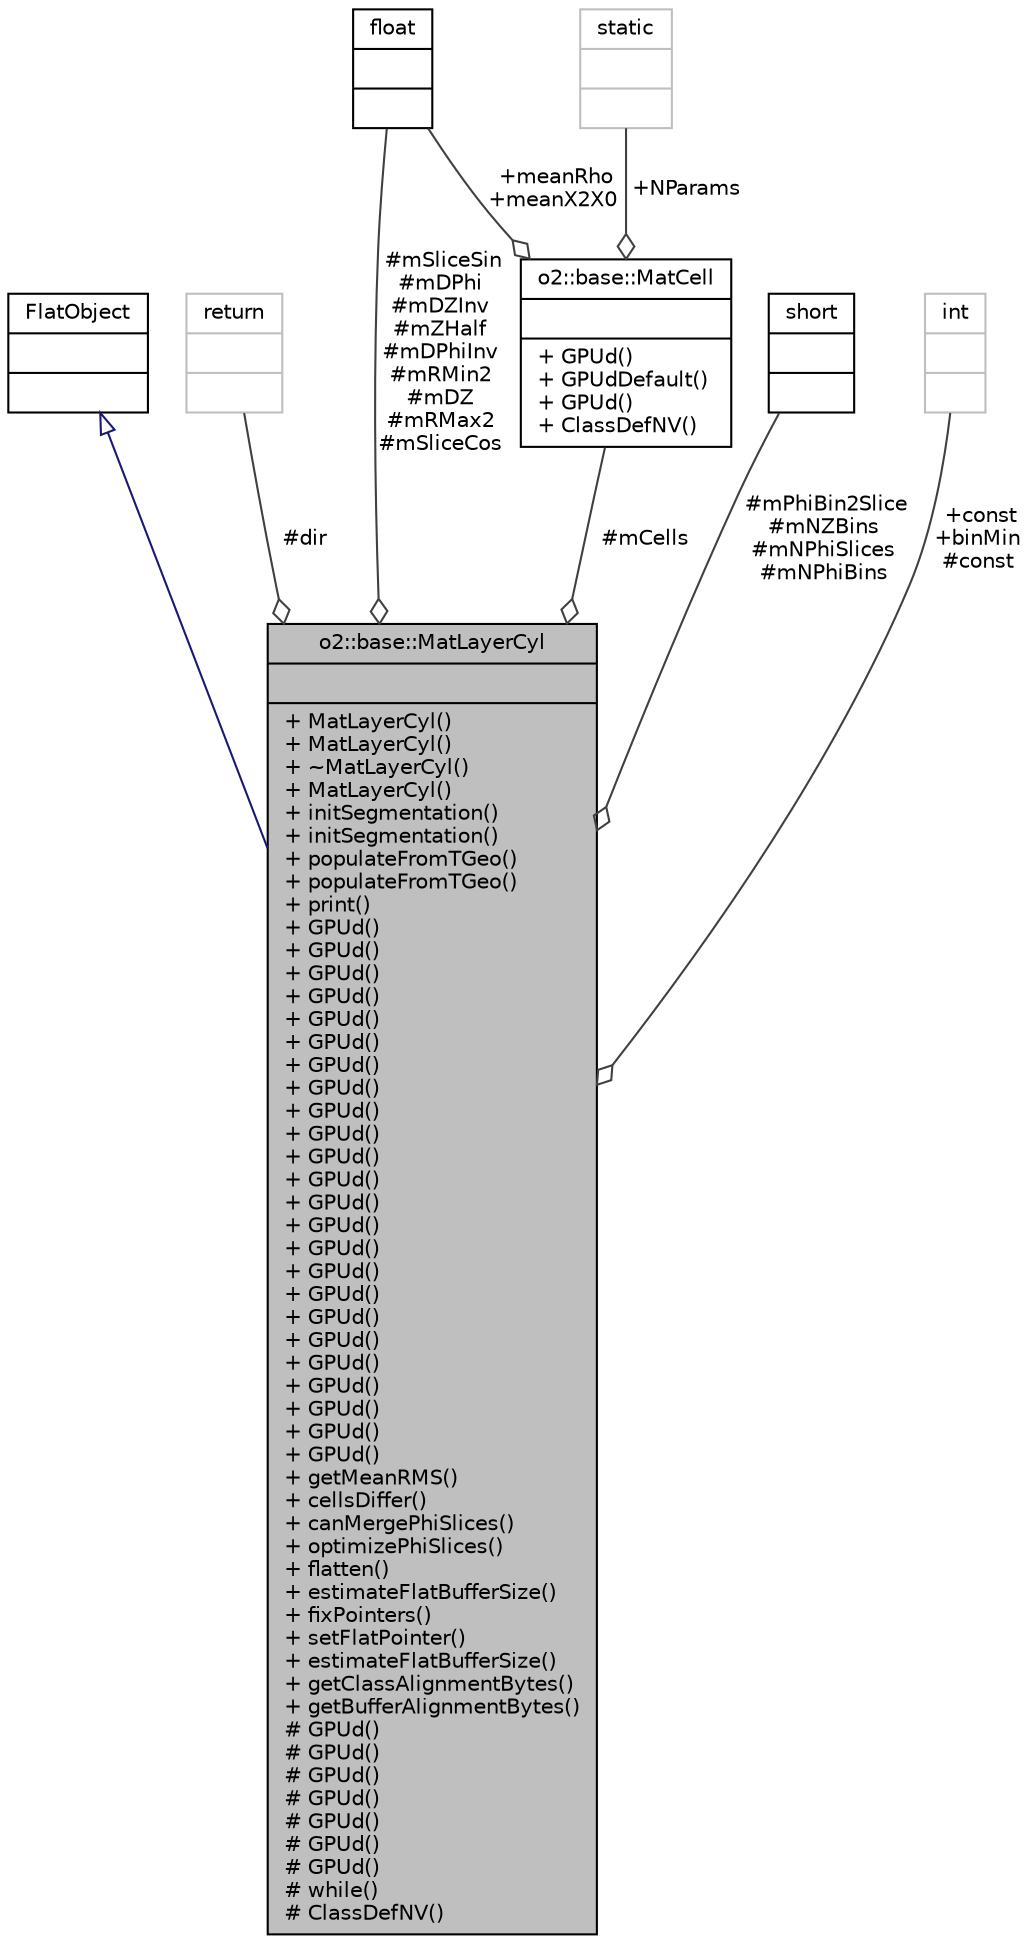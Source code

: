 digraph "o2::base::MatLayerCyl"
{
 // INTERACTIVE_SVG=YES
  bgcolor="transparent";
  edge [fontname="Helvetica",fontsize="10",labelfontname="Helvetica",labelfontsize="10"];
  node [fontname="Helvetica",fontsize="10",shape=record];
  Node2 [label="{o2::base::MatLayerCyl\n||+ MatLayerCyl()\l+ MatLayerCyl()\l+ ~MatLayerCyl()\l+ MatLayerCyl()\l+ initSegmentation()\l+ initSegmentation()\l+ populateFromTGeo()\l+ populateFromTGeo()\l+ print()\l+ GPUd()\l+ GPUd()\l+ GPUd()\l+ GPUd()\l+ GPUd()\l+ GPUd()\l+ GPUd()\l+ GPUd()\l+ GPUd()\l+ GPUd()\l+ GPUd()\l+ GPUd()\l+ GPUd()\l+ GPUd()\l+ GPUd()\l+ GPUd()\l+ GPUd()\l+ GPUd()\l+ GPUd()\l+ GPUd()\l+ GPUd()\l+ GPUd()\l+ GPUd()\l+ GPUd()\l+ getMeanRMS()\l+ cellsDiffer()\l+ canMergePhiSlices()\l+ optimizePhiSlices()\l+ flatten()\l+ estimateFlatBufferSize()\l+ fixPointers()\l+ setFlatPointer()\l+ estimateFlatBufferSize()\l+ getClassAlignmentBytes()\l+ getBufferAlignmentBytes()\l# GPUd()\l# GPUd()\l# GPUd()\l# GPUd()\l# GPUd()\l# GPUd()\l# GPUd()\l# while()\l# ClassDefNV()\l}",height=0.2,width=0.4,color="black", fillcolor="grey75", style="filled", fontcolor="black"];
  Node3 -> Node2 [dir="back",color="midnightblue",fontsize="10",style="solid",arrowtail="onormal",fontname="Helvetica"];
  Node3 [label="{FlatObject\n||}",height=0.2,width=0.4,color="black",URL="$d8/db1/classo2_1_1gpu_1_1FlatObject.html"];
  Node4 -> Node2 [color="grey25",fontsize="10",style="solid",label=" #dir" ,arrowhead="odiamond",fontname="Helvetica"];
  Node4 [label="{return\n||}",height=0.2,width=0.4,color="grey75"];
  Node5 -> Node2 [color="grey25",fontsize="10",style="solid",label=" #mSliceSin\n#mDPhi\n#mDZInv\n#mZHalf\n#mDPhiInv\n#mRMin2\n#mDZ\n#mRMax2\n#mSliceCos" ,arrowhead="odiamond",fontname="Helvetica"];
  Node5 [label="{float\n||}",height=0.2,width=0.4,color="black",URL="$d4/dc3/classfloat.html"];
  Node6 -> Node2 [color="grey25",fontsize="10",style="solid",label=" #mPhiBin2Slice\n#mNZBins\n#mNPhiSlices\n#mNPhiBins" ,arrowhead="odiamond",fontname="Helvetica"];
  Node6 [label="{short\n||}",height=0.2,width=0.4,color="black",URL="$dc/d10/classshort.html"];
  Node7 -> Node2 [color="grey25",fontsize="10",style="solid",label=" +const\n+binMin\n#const" ,arrowhead="odiamond",fontname="Helvetica"];
  Node7 [label="{int\n||}",height=0.2,width=0.4,color="grey75"];
  Node8 -> Node2 [color="grey25",fontsize="10",style="solid",label=" #mCells" ,arrowhead="odiamond",fontname="Helvetica"];
  Node8 [label="{o2::base::MatCell\n||+ GPUd()\l+ GPUdDefault()\l+ GPUd()\l+ ClassDefNV()\l}",height=0.2,width=0.4,color="black",URL="$dd/dcd/structo2_1_1base_1_1MatCell.html"];
  Node5 -> Node8 [color="grey25",fontsize="10",style="solid",label=" +meanRho\n+meanX2X0" ,arrowhead="odiamond",fontname="Helvetica"];
  Node9 -> Node8 [color="grey25",fontsize="10",style="solid",label=" +NParams" ,arrowhead="odiamond",fontname="Helvetica"];
  Node9 [label="{static\n||}",height=0.2,width=0.4,color="grey75"];
}
